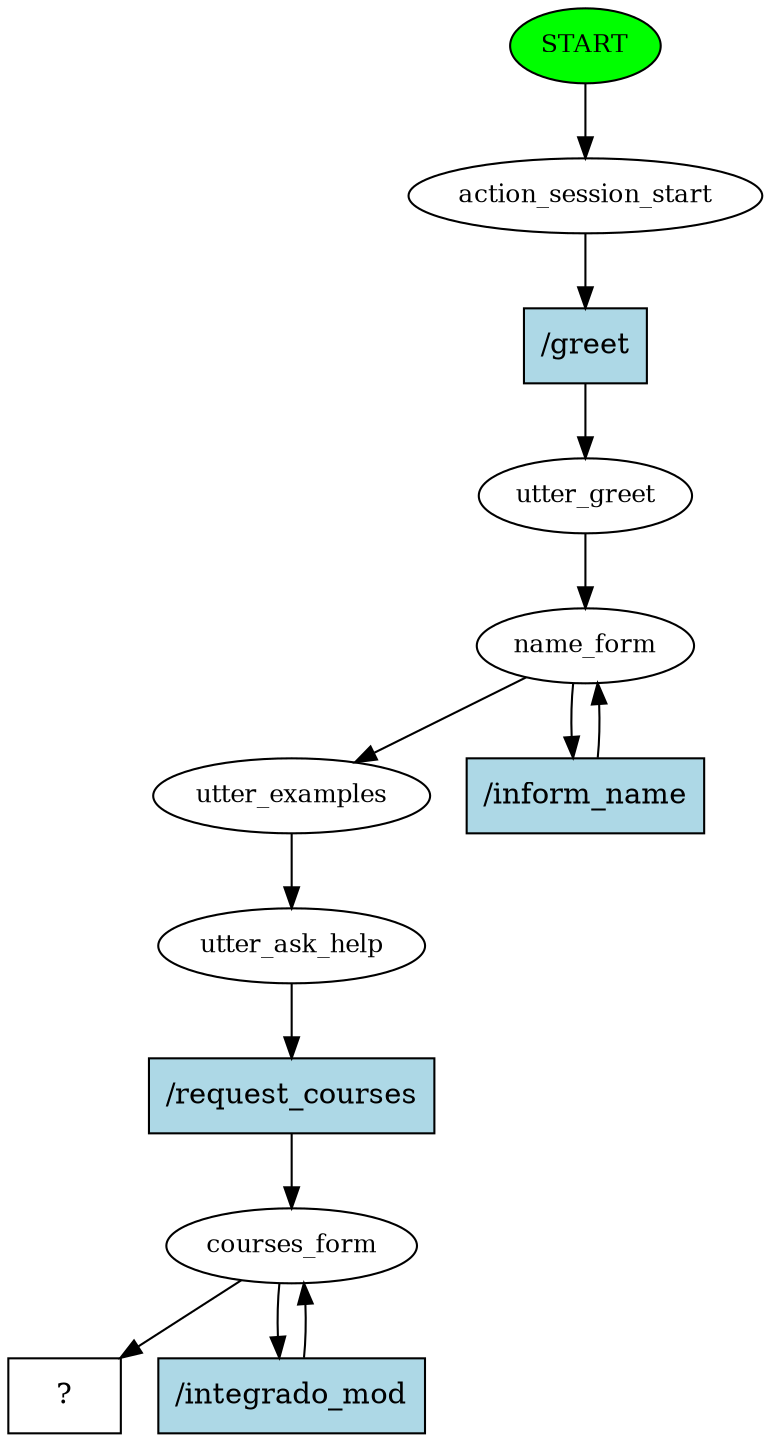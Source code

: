 digraph  {
0 [class="start active", fillcolor=green, fontsize=12, label=START, style=filled];
1 [class=active, fontsize=12, label=action_session_start];
2 [class=active, fontsize=12, label=utter_greet];
3 [class=active, fontsize=12, label=name_form];
5 [class=active, fontsize=12, label=utter_examples];
6 [class=active, fontsize=12, label=utter_ask_help];
7 [class=active, fontsize=12, label=courses_form];
9 [class="intent dashed active", label="  ?  ", shape=rect];
10 [class="intent active", fillcolor=lightblue, label="/greet", shape=rect, style=filled];
11 [class="intent active", fillcolor=lightblue, label="/inform_name", shape=rect, style=filled];
12 [class="intent active", fillcolor=lightblue, label="/request_courses", shape=rect, style=filled];
13 [class="intent active", fillcolor=lightblue, label="/integrado_mod", shape=rect, style=filled];
0 -> 1  [class=active, key=NONE, label=""];
1 -> 10  [class=active, key=0];
2 -> 3  [class=active, key=NONE, label=""];
3 -> 5  [class=active, key=NONE, label=""];
3 -> 11  [class=active, key=0];
5 -> 6  [class=active, key=NONE, label=""];
6 -> 12  [class=active, key=0];
7 -> 9  [class=active, key=NONE, label=""];
7 -> 13  [class=active, key=0];
10 -> 2  [class=active, key=0];
11 -> 3  [class=active, key=0];
12 -> 7  [class=active, key=0];
13 -> 7  [class=active, key=0];
}
